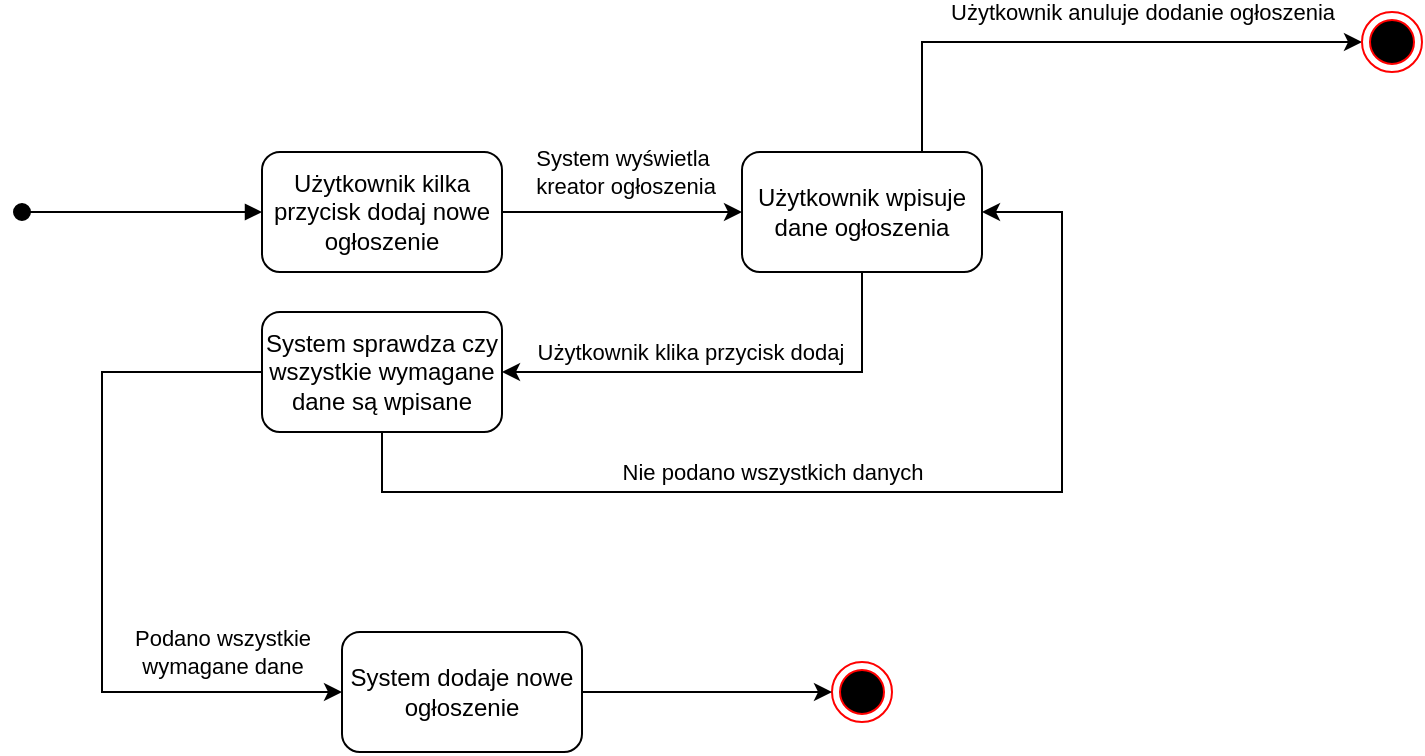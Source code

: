 <mxfile version="22.1.4" type="device">
  <diagram name="Strona-1" id="m2hwy-yEYKnMjjd5xzhW">
    <mxGraphModel dx="989" dy="523" grid="1" gridSize="10" guides="1" tooltips="1" connect="1" arrows="1" fold="1" page="1" pageScale="1" pageWidth="827" pageHeight="1169" math="0" shadow="0">
      <root>
        <mxCell id="0" />
        <mxCell id="1" parent="0" />
        <mxCell id="RbcO56KSEdpdyuwYfeh2-1" value="Użytkownik kilka przycisk dodaj nowe ogłoszenie" style="rounded=1;whiteSpace=wrap;html=1;" vertex="1" parent="1">
          <mxGeometry x="160" y="130" width="120" height="60" as="geometry" />
        </mxCell>
        <mxCell id="RbcO56KSEdpdyuwYfeh2-2" value="" style="html=1;verticalAlign=bottom;startArrow=oval;startFill=1;endArrow=block;startSize=8;curved=0;rounded=0;entryX=0;entryY=0.5;entryDx=0;entryDy=0;" edge="1" parent="1" target="RbcO56KSEdpdyuwYfeh2-1">
          <mxGeometry width="60" relative="1" as="geometry">
            <mxPoint x="40" y="160" as="sourcePoint" />
            <mxPoint x="160" y="160" as="targetPoint" />
          </mxGeometry>
        </mxCell>
        <mxCell id="RbcO56KSEdpdyuwYfeh2-3" value="Użytkownik wpisuje dane ogłoszenia" style="rounded=1;whiteSpace=wrap;html=1;" vertex="1" parent="1">
          <mxGeometry x="400" y="130" width="120" height="60" as="geometry" />
        </mxCell>
        <mxCell id="RbcO56KSEdpdyuwYfeh2-4" value="" style="endArrow=classic;html=1;rounded=0;exitX=1;exitY=0.5;exitDx=0;exitDy=0;entryX=0;entryY=0.5;entryDx=0;entryDy=0;" edge="1" parent="1" source="RbcO56KSEdpdyuwYfeh2-1" target="RbcO56KSEdpdyuwYfeh2-3">
          <mxGeometry width="50" height="50" relative="1" as="geometry">
            <mxPoint x="390" y="240" as="sourcePoint" />
            <mxPoint x="440" y="190" as="targetPoint" />
          </mxGeometry>
        </mxCell>
        <mxCell id="RbcO56KSEdpdyuwYfeh2-5" value="System wyświetla&lt;br&gt;&amp;nbsp;kreator ogłoszenia" style="edgeLabel;html=1;align=center;verticalAlign=middle;resizable=0;points=[];" vertex="1" connectable="0" parent="RbcO56KSEdpdyuwYfeh2-4">
          <mxGeometry x="-0.001" relative="1" as="geometry">
            <mxPoint y="-20" as="offset" />
          </mxGeometry>
        </mxCell>
        <mxCell id="RbcO56KSEdpdyuwYfeh2-7" value="" style="endArrow=classic;html=1;rounded=0;exitX=0.75;exitY=0;exitDx=0;exitDy=0;entryX=0;entryY=0.5;entryDx=0;entryDy=0;" edge="1" parent="1" source="RbcO56KSEdpdyuwYfeh2-3" target="RbcO56KSEdpdyuwYfeh2-9">
          <mxGeometry width="50" height="50" relative="1" as="geometry">
            <mxPoint x="390" y="240" as="sourcePoint" />
            <mxPoint x="730" y="80" as="targetPoint" />
            <Array as="points">
              <mxPoint x="490" y="75" />
            </Array>
          </mxGeometry>
        </mxCell>
        <mxCell id="RbcO56KSEdpdyuwYfeh2-8" value="Użytkownik anuluje dodanie ogłoszenia" style="edgeLabel;html=1;align=center;verticalAlign=middle;resizable=0;points=[];" vertex="1" connectable="0" parent="RbcO56KSEdpdyuwYfeh2-7">
          <mxGeometry x="-0.206" y="1" relative="1" as="geometry">
            <mxPoint x="56" y="-14" as="offset" />
          </mxGeometry>
        </mxCell>
        <mxCell id="RbcO56KSEdpdyuwYfeh2-9" value="" style="ellipse;html=1;shape=endState;fillColor=#000000;strokeColor=#ff0000;" vertex="1" parent="1">
          <mxGeometry x="710" y="60" width="30" height="30" as="geometry" />
        </mxCell>
        <mxCell id="RbcO56KSEdpdyuwYfeh2-10" value="" style="endArrow=classic;html=1;rounded=0;exitX=0.5;exitY=1;exitDx=0;exitDy=0;entryX=1;entryY=0.5;entryDx=0;entryDy=0;" edge="1" parent="1" source="RbcO56KSEdpdyuwYfeh2-3" target="RbcO56KSEdpdyuwYfeh2-12">
          <mxGeometry width="50" height="50" relative="1" as="geometry">
            <mxPoint x="390" y="240" as="sourcePoint" />
            <mxPoint x="290" y="240" as="targetPoint" />
            <Array as="points">
              <mxPoint x="460" y="240" />
            </Array>
          </mxGeometry>
        </mxCell>
        <mxCell id="RbcO56KSEdpdyuwYfeh2-11" value="Użytkownik klika przycisk dodaj" style="edgeLabel;html=1;align=center;verticalAlign=middle;resizable=0;points=[];" vertex="1" connectable="0" parent="RbcO56KSEdpdyuwYfeh2-10">
          <mxGeometry x="0.182" relative="1" as="geometry">
            <mxPoint y="-10" as="offset" />
          </mxGeometry>
        </mxCell>
        <mxCell id="RbcO56KSEdpdyuwYfeh2-12" value="System sprawdza czy wszystkie wymagane dane są wpisane" style="rounded=1;whiteSpace=wrap;html=1;" vertex="1" parent="1">
          <mxGeometry x="160" y="210" width="120" height="60" as="geometry" />
        </mxCell>
        <mxCell id="RbcO56KSEdpdyuwYfeh2-13" value="" style="endArrow=classic;html=1;rounded=0;exitX=0.5;exitY=1;exitDx=0;exitDy=0;entryX=1;entryY=0.5;entryDx=0;entryDy=0;" edge="1" parent="1" source="RbcO56KSEdpdyuwYfeh2-12" target="RbcO56KSEdpdyuwYfeh2-3">
          <mxGeometry width="50" height="50" relative="1" as="geometry">
            <mxPoint x="390" y="310" as="sourcePoint" />
            <mxPoint x="500" y="300" as="targetPoint" />
            <Array as="points">
              <mxPoint x="220" y="300" />
              <mxPoint x="560" y="300" />
              <mxPoint x="560" y="160" />
            </Array>
          </mxGeometry>
        </mxCell>
        <mxCell id="RbcO56KSEdpdyuwYfeh2-14" value="Nie podano wszystkich danych" style="edgeLabel;html=1;align=center;verticalAlign=middle;resizable=0;points=[];" vertex="1" connectable="0" parent="RbcO56KSEdpdyuwYfeh2-13">
          <mxGeometry x="-0.136" y="-1" relative="1" as="geometry">
            <mxPoint x="-13" y="-11" as="offset" />
          </mxGeometry>
        </mxCell>
        <mxCell id="RbcO56KSEdpdyuwYfeh2-15" value="" style="endArrow=classic;html=1;rounded=0;exitX=0;exitY=0.5;exitDx=0;exitDy=0;entryX=0;entryY=0.5;entryDx=0;entryDy=0;" edge="1" parent="1" source="RbcO56KSEdpdyuwYfeh2-12" target="RbcO56KSEdpdyuwYfeh2-16">
          <mxGeometry width="50" height="50" relative="1" as="geometry">
            <mxPoint x="390" y="310" as="sourcePoint" />
            <mxPoint x="80" y="370" as="targetPoint" />
            <Array as="points">
              <mxPoint x="80" y="240" />
              <mxPoint x="80" y="400" />
            </Array>
          </mxGeometry>
        </mxCell>
        <mxCell id="RbcO56KSEdpdyuwYfeh2-17" value="Podano wszystkie &lt;br&gt;wymagane dane" style="edgeLabel;html=1;align=center;verticalAlign=middle;resizable=0;points=[];" vertex="1" connectable="0" parent="RbcO56KSEdpdyuwYfeh2-15">
          <mxGeometry x="0.559" y="1" relative="1" as="geometry">
            <mxPoint x="19" y="-19" as="offset" />
          </mxGeometry>
        </mxCell>
        <mxCell id="RbcO56KSEdpdyuwYfeh2-16" value="System dodaje nowe ogłoszenie" style="rounded=1;whiteSpace=wrap;html=1;" vertex="1" parent="1">
          <mxGeometry x="200" y="370" width="120" height="60" as="geometry" />
        </mxCell>
        <mxCell id="RbcO56KSEdpdyuwYfeh2-18" value="" style="ellipse;html=1;shape=endState;fillColor=#000000;strokeColor=#ff0000;" vertex="1" parent="1">
          <mxGeometry x="445" y="385" width="30" height="30" as="geometry" />
        </mxCell>
        <mxCell id="RbcO56KSEdpdyuwYfeh2-19" value="" style="endArrow=classic;html=1;rounded=0;exitX=1;exitY=0.5;exitDx=0;exitDy=0;entryX=0;entryY=0.5;entryDx=0;entryDy=0;" edge="1" parent="1" source="RbcO56KSEdpdyuwYfeh2-16" target="RbcO56KSEdpdyuwYfeh2-18">
          <mxGeometry width="50" height="50" relative="1" as="geometry">
            <mxPoint x="390" y="310" as="sourcePoint" />
            <mxPoint x="440" y="260" as="targetPoint" />
          </mxGeometry>
        </mxCell>
      </root>
    </mxGraphModel>
  </diagram>
</mxfile>
